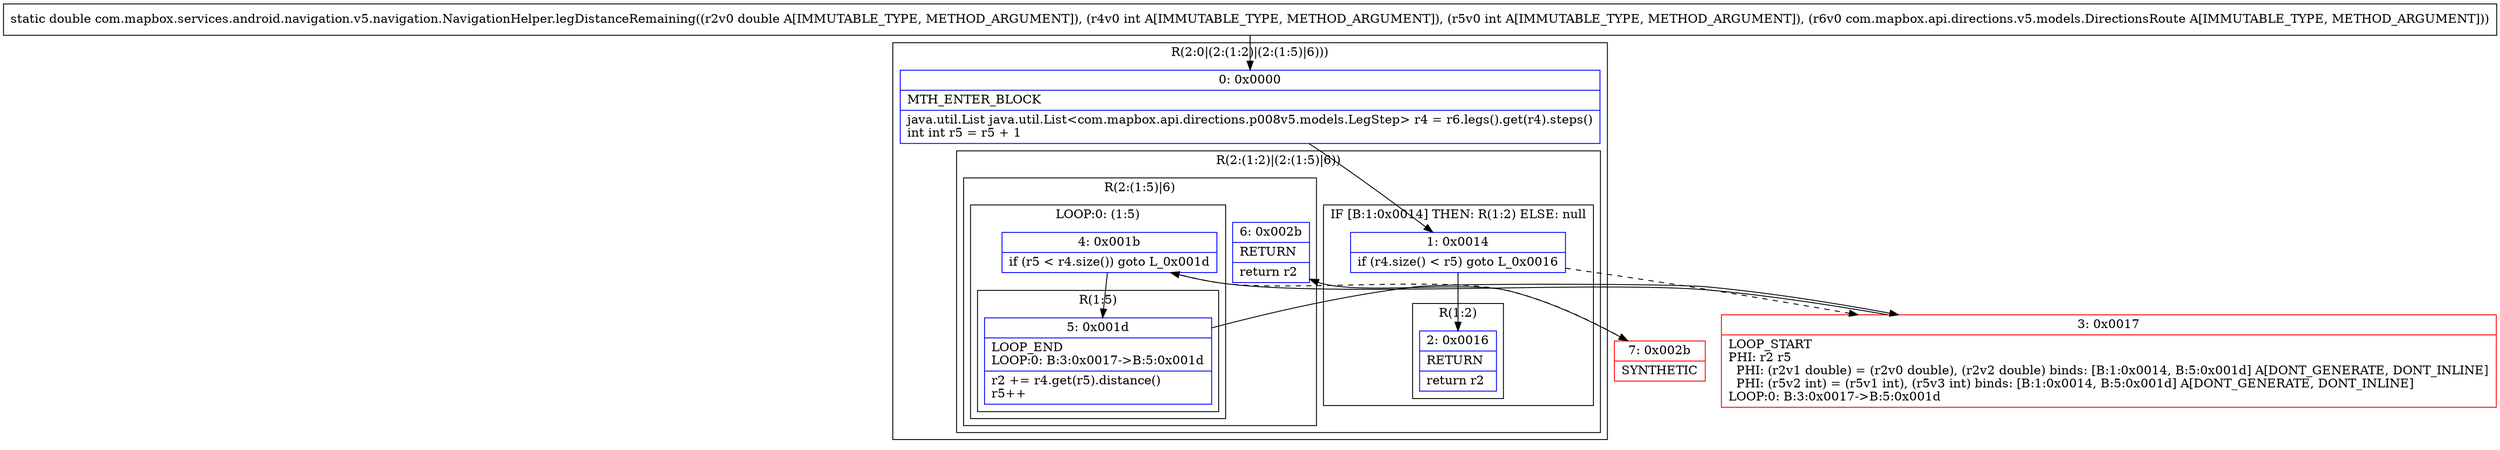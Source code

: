 digraph "CFG forcom.mapbox.services.android.navigation.v5.navigation.NavigationHelper.legDistanceRemaining(DIILcom\/mapbox\/api\/directions\/v5\/models\/DirectionsRoute;)D" {
subgraph cluster_Region_1875690710 {
label = "R(2:0|(2:(1:2)|(2:(1:5)|6)))";
node [shape=record,color=blue];
Node_0 [shape=record,label="{0\:\ 0x0000|MTH_ENTER_BLOCK\l|java.util.List java.util.List\<com.mapbox.api.directions.p008v5.models.LegStep\> r4 = r6.legs().get(r4).steps()\lint int r5 = r5 + 1\l}"];
subgraph cluster_Region_459786400 {
label = "R(2:(1:2)|(2:(1:5)|6))";
node [shape=record,color=blue];
subgraph cluster_IfRegion_1018198747 {
label = "IF [B:1:0x0014] THEN: R(1:2) ELSE: null";
node [shape=record,color=blue];
Node_1 [shape=record,label="{1\:\ 0x0014|if (r4.size() \< r5) goto L_0x0016\l}"];
subgraph cluster_Region_1259067413 {
label = "R(1:2)";
node [shape=record,color=blue];
Node_2 [shape=record,label="{2\:\ 0x0016|RETURN\l|return r2\l}"];
}
}
subgraph cluster_Region_2035712614 {
label = "R(2:(1:5)|6)";
node [shape=record,color=blue];
subgraph cluster_LoopRegion_634356137 {
label = "LOOP:0: (1:5)";
node [shape=record,color=blue];
Node_4 [shape=record,label="{4\:\ 0x001b|if (r5 \< r4.size()) goto L_0x001d\l}"];
subgraph cluster_Region_1341337969 {
label = "R(1:5)";
node [shape=record,color=blue];
Node_5 [shape=record,label="{5\:\ 0x001d|LOOP_END\lLOOP:0: B:3:0x0017\-\>B:5:0x001d\l|r2 += r4.get(r5).distance()\lr5++\l}"];
}
}
Node_6 [shape=record,label="{6\:\ 0x002b|RETURN\l|return r2\l}"];
}
}
}
Node_3 [shape=record,color=red,label="{3\:\ 0x0017|LOOP_START\lPHI: r2 r5 \l  PHI: (r2v1 double) = (r2v0 double), (r2v2 double) binds: [B:1:0x0014, B:5:0x001d] A[DONT_GENERATE, DONT_INLINE]\l  PHI: (r5v2 int) = (r5v1 int), (r5v3 int) binds: [B:1:0x0014, B:5:0x001d] A[DONT_GENERATE, DONT_INLINE]\lLOOP:0: B:3:0x0017\-\>B:5:0x001d\l}"];
Node_7 [shape=record,color=red,label="{7\:\ 0x002b|SYNTHETIC\l}"];
MethodNode[shape=record,label="{static double com.mapbox.services.android.navigation.v5.navigation.NavigationHelper.legDistanceRemaining((r2v0 double A[IMMUTABLE_TYPE, METHOD_ARGUMENT]), (r4v0 int A[IMMUTABLE_TYPE, METHOD_ARGUMENT]), (r5v0 int A[IMMUTABLE_TYPE, METHOD_ARGUMENT]), (r6v0 com.mapbox.api.directions.v5.models.DirectionsRoute A[IMMUTABLE_TYPE, METHOD_ARGUMENT])) }"];
MethodNode -> Node_0;
Node_0 -> Node_1;
Node_1 -> Node_2;
Node_1 -> Node_3[style=dashed];
Node_4 -> Node_5;
Node_4 -> Node_7[style=dashed];
Node_5 -> Node_3;
Node_3 -> Node_4;
Node_7 -> Node_6;
}

